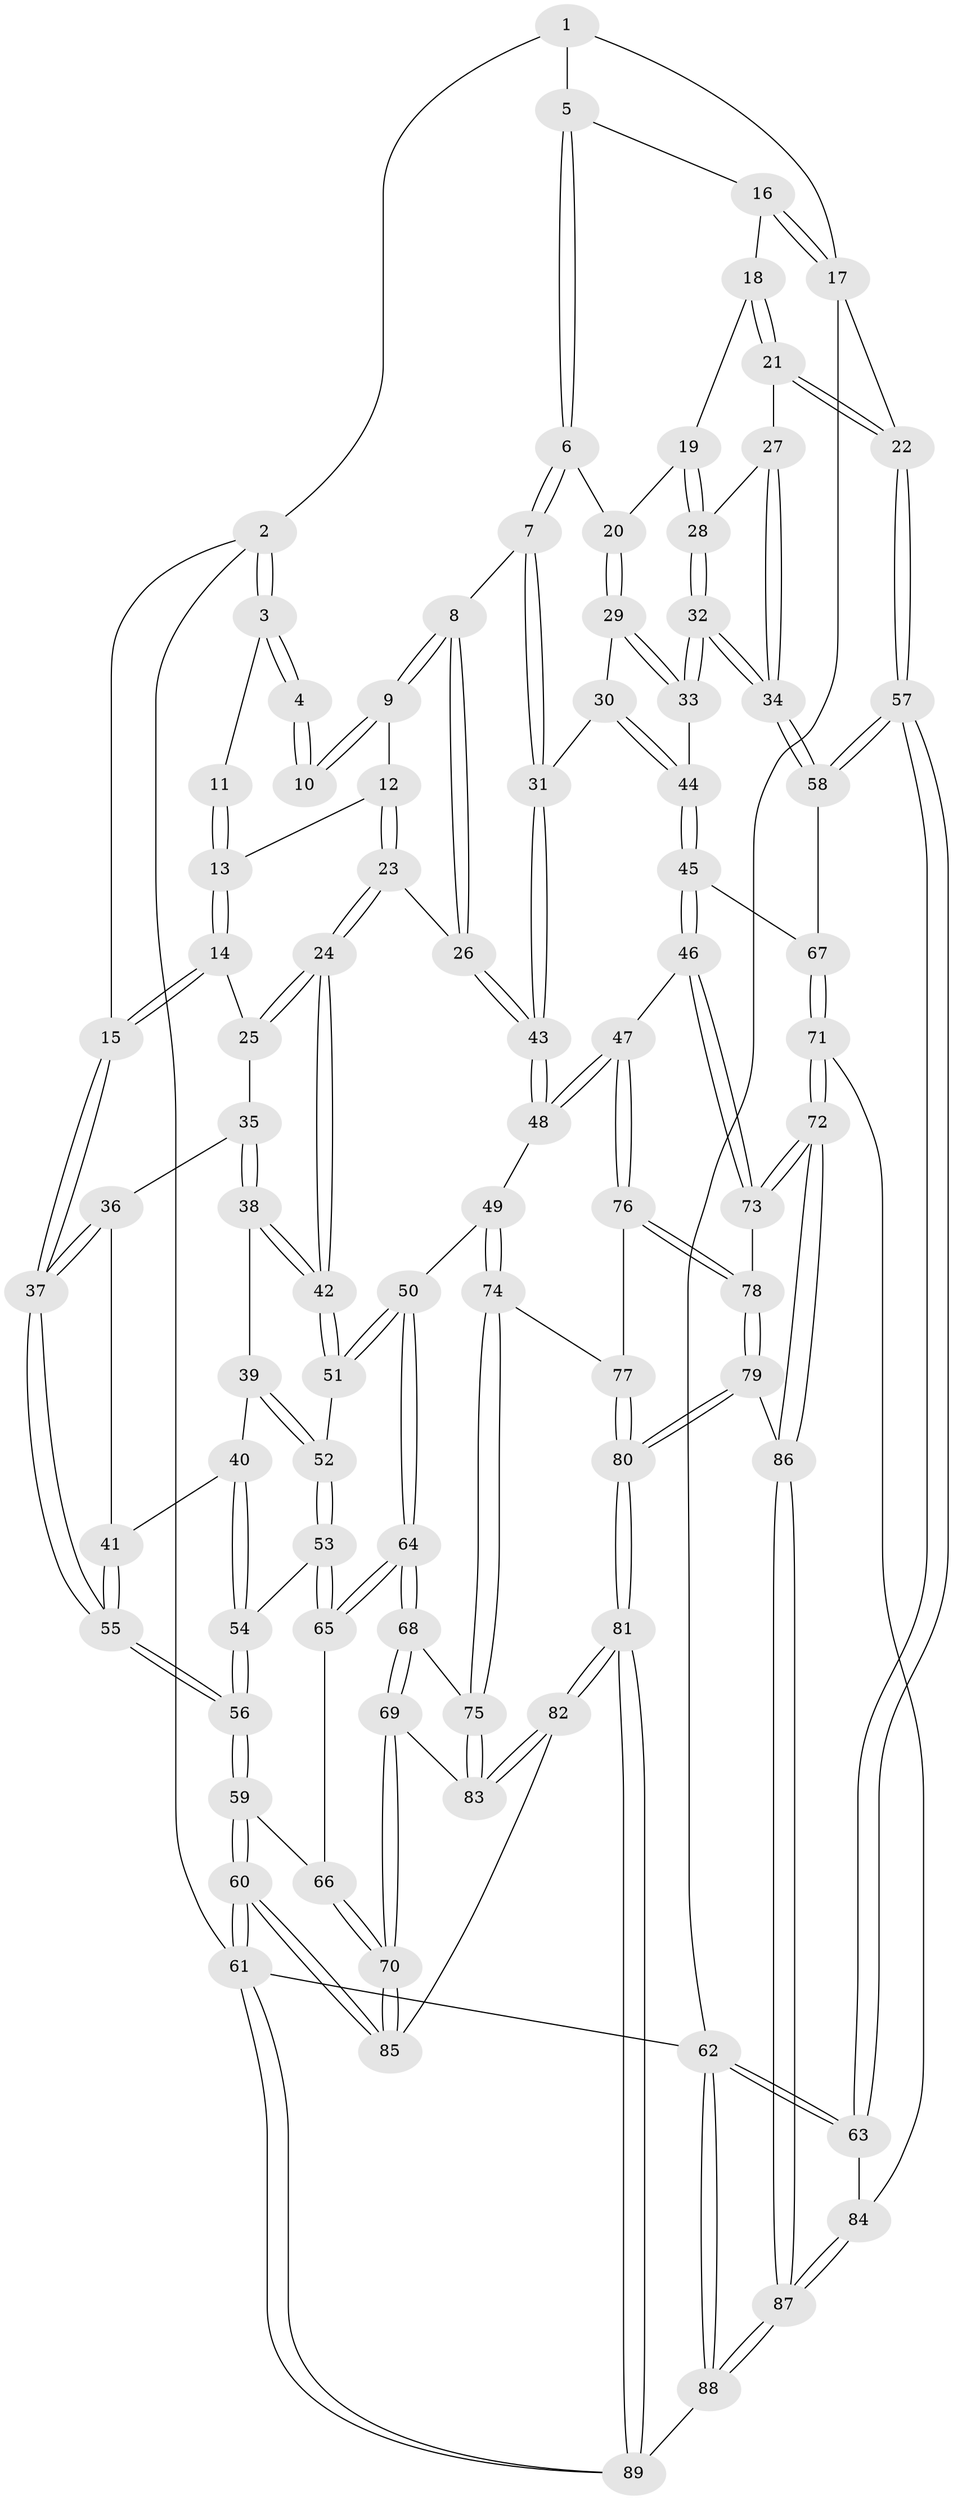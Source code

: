 // Generated by graph-tools (version 1.1) at 2025/27/03/09/25 03:27:08]
// undirected, 89 vertices, 219 edges
graph export_dot {
graph [start="1"]
  node [color=gray90,style=filled];
  1 [pos="+0.6258269622306002+0"];
  2 [pos="+0+0"];
  3 [pos="+0+0"];
  4 [pos="+0.537540983257914+0"];
  5 [pos="+0.7033016464877064+0.046121905103908234"];
  6 [pos="+0.6876556994126578+0.1391264674866031"];
  7 [pos="+0.583944792708187+0.2641578202259559"];
  8 [pos="+0.4544538811769206+0.2158596339215122"];
  9 [pos="+0.43089281391122297+0.1906987189863501"];
  10 [pos="+0.42203151732944283+0.13801381098152865"];
  11 [pos="+0.2626394334106997+0.12017577869497778"];
  12 [pos="+0.3327070522946171+0.23422843917078395"];
  13 [pos="+0.26874115279753563+0.1768753305558017"];
  14 [pos="+0.1930900316970872+0.27575721190480357"];
  15 [pos="+0+0"];
  16 [pos="+0.8522457729719516+0.09556195332135559"];
  17 [pos="+1+0.03261774297479433"];
  18 [pos="+0.9101641317411912+0.22585197763026968"];
  19 [pos="+0.8295672681434463+0.28184615974498034"];
  20 [pos="+0.7989288844797429+0.27774927558921847"];
  21 [pos="+1+0.26431640953155083"];
  22 [pos="+1+0.25926130864837443"];
  23 [pos="+0.3051044248866822+0.35313731108457486"];
  24 [pos="+0.25644383717950703+0.3637933768455209"];
  25 [pos="+0.2020134698911688+0.30516391395982234"];
  26 [pos="+0.3729232368258165+0.3735544314020315"];
  27 [pos="+0.9343677592505629+0.339634111110208"];
  28 [pos="+0.8800442889685075+0.33883305017288495"];
  29 [pos="+0.7586935837822885+0.3644259722561976"];
  30 [pos="+0.6071477927267253+0.30301231201436907"];
  31 [pos="+0.5839170535233009+0.26638580257346217"];
  32 [pos="+0.8384305733285174+0.48327630902846636"];
  33 [pos="+0.7627409114107638+0.4455993525338879"];
  34 [pos="+0.912450125572607+0.5637755119277319"];
  35 [pos="+0.09006744415407641+0.3465900720947134"];
  36 [pos="+0.062070036129058495+0.3307939968618673"];
  37 [pos="+0+0"];
  38 [pos="+0.09883486399751251+0.39043531666753345"];
  39 [pos="+0.0729578827999772+0.4350090595277902"];
  40 [pos="+0.039395759999015845+0.4372522157072407"];
  41 [pos="+0.012819866472708063+0.4319350641746051"];
  42 [pos="+0.2245933785821704+0.4285069884629478"];
  43 [pos="+0.4459814296683516+0.43507883427885036"];
  44 [pos="+0.652591615169761+0.47576484990697887"];
  45 [pos="+0.5831336099619602+0.5570310777058408"];
  46 [pos="+0.5134303149162798+0.5739601806898899"];
  47 [pos="+0.479942285080747+0.5663187637717979"];
  48 [pos="+0.477998228603669+0.5656198024170367"];
  49 [pos="+0.4557446674735709+0.5751903050438637"];
  50 [pos="+0.26222089103444174+0.5743350809002716"];
  51 [pos="+0.21777119085047414+0.46544876530359885"];
  52 [pos="+0.12014295433960642+0.4839456717210446"];
  53 [pos="+0.09060967953347718+0.5271913239794428"];
  54 [pos="+0.05597414487906485+0.515543908790213"];
  55 [pos="+0+0.4666750249833043"];
  56 [pos="+0+0.5404913211870124"];
  57 [pos="+1+0.6950851485246161"];
  58 [pos="+0.9501914891226221+0.6151657751133354"];
  59 [pos="+0+0.5691509222534141"];
  60 [pos="+0+1"];
  61 [pos="+0+1"];
  62 [pos="+1+1"];
  63 [pos="+1+0.7663413196597679"];
  64 [pos="+0.19621879126199437+0.6538131996264253"];
  65 [pos="+0.09705891885676822+0.602145009480184"];
  66 [pos="+0.015880088920007005+0.6194738876927283"];
  67 [pos="+0.7275791901695667+0.6474942573171029"];
  68 [pos="+0.19599283548179003+0.6599571273548148"];
  69 [pos="+0.1571786467905396+0.7443419028798178"];
  70 [pos="+0.0901199509330351+0.8267356927372065"];
  71 [pos="+0.6697582745213768+0.8236611184980615"];
  72 [pos="+0.6695204450647444+0.82379540189133"];
  73 [pos="+0.5752558150212329+0.7551072466022329"];
  74 [pos="+0.3671836639428936+0.7478415381074344"];
  75 [pos="+0.3496038781108401+0.7642973460397765"];
  76 [pos="+0.4651842717577009+0.7778583129572216"];
  77 [pos="+0.4506996938450402+0.7793026395441779"];
  78 [pos="+0.5023691417184983+0.8026711349897394"];
  79 [pos="+0.4879833017080693+0.8566112868577206"];
  80 [pos="+0.3689699904977235+0.9457433505817262"];
  81 [pos="+0.35924279785006846+0.954435292113738"];
  82 [pos="+0.3469923196942526+0.9390180180533391"];
  83 [pos="+0.33636293918952814+0.8319405788437234"];
  84 [pos="+0.8479306669605059+0.8289060625094037"];
  85 [pos="+0.0739717785202294+0.8580910666870822"];
  86 [pos="+0.6415579129882939+0.9028609475158816"];
  87 [pos="+0.6346179339816007+1"];
  88 [pos="+0.6287458859833119+1"];
  89 [pos="+0.4133905315153509+1"];
  1 -- 2;
  1 -- 5;
  1 -- 17;
  2 -- 3;
  2 -- 3;
  2 -- 15;
  2 -- 61;
  3 -- 4;
  3 -- 4;
  3 -- 11;
  4 -- 10;
  4 -- 10;
  5 -- 6;
  5 -- 6;
  5 -- 16;
  6 -- 7;
  6 -- 7;
  6 -- 20;
  7 -- 8;
  7 -- 31;
  7 -- 31;
  8 -- 9;
  8 -- 9;
  8 -- 26;
  8 -- 26;
  9 -- 10;
  9 -- 10;
  9 -- 12;
  11 -- 13;
  11 -- 13;
  12 -- 13;
  12 -- 23;
  12 -- 23;
  13 -- 14;
  13 -- 14;
  14 -- 15;
  14 -- 15;
  14 -- 25;
  15 -- 37;
  15 -- 37;
  16 -- 17;
  16 -- 17;
  16 -- 18;
  17 -- 22;
  17 -- 62;
  18 -- 19;
  18 -- 21;
  18 -- 21;
  19 -- 20;
  19 -- 28;
  19 -- 28;
  20 -- 29;
  20 -- 29;
  21 -- 22;
  21 -- 22;
  21 -- 27;
  22 -- 57;
  22 -- 57;
  23 -- 24;
  23 -- 24;
  23 -- 26;
  24 -- 25;
  24 -- 25;
  24 -- 42;
  24 -- 42;
  25 -- 35;
  26 -- 43;
  26 -- 43;
  27 -- 28;
  27 -- 34;
  27 -- 34;
  28 -- 32;
  28 -- 32;
  29 -- 30;
  29 -- 33;
  29 -- 33;
  30 -- 31;
  30 -- 44;
  30 -- 44;
  31 -- 43;
  31 -- 43;
  32 -- 33;
  32 -- 33;
  32 -- 34;
  32 -- 34;
  33 -- 44;
  34 -- 58;
  34 -- 58;
  35 -- 36;
  35 -- 38;
  35 -- 38;
  36 -- 37;
  36 -- 37;
  36 -- 41;
  37 -- 55;
  37 -- 55;
  38 -- 39;
  38 -- 42;
  38 -- 42;
  39 -- 40;
  39 -- 52;
  39 -- 52;
  40 -- 41;
  40 -- 54;
  40 -- 54;
  41 -- 55;
  41 -- 55;
  42 -- 51;
  42 -- 51;
  43 -- 48;
  43 -- 48;
  44 -- 45;
  44 -- 45;
  45 -- 46;
  45 -- 46;
  45 -- 67;
  46 -- 47;
  46 -- 73;
  46 -- 73;
  47 -- 48;
  47 -- 48;
  47 -- 76;
  47 -- 76;
  48 -- 49;
  49 -- 50;
  49 -- 74;
  49 -- 74;
  50 -- 51;
  50 -- 51;
  50 -- 64;
  50 -- 64;
  51 -- 52;
  52 -- 53;
  52 -- 53;
  53 -- 54;
  53 -- 65;
  53 -- 65;
  54 -- 56;
  54 -- 56;
  55 -- 56;
  55 -- 56;
  56 -- 59;
  56 -- 59;
  57 -- 58;
  57 -- 58;
  57 -- 63;
  57 -- 63;
  58 -- 67;
  59 -- 60;
  59 -- 60;
  59 -- 66;
  60 -- 61;
  60 -- 61;
  60 -- 85;
  60 -- 85;
  61 -- 89;
  61 -- 89;
  61 -- 62;
  62 -- 63;
  62 -- 63;
  62 -- 88;
  62 -- 88;
  63 -- 84;
  64 -- 65;
  64 -- 65;
  64 -- 68;
  64 -- 68;
  65 -- 66;
  66 -- 70;
  66 -- 70;
  67 -- 71;
  67 -- 71;
  68 -- 69;
  68 -- 69;
  68 -- 75;
  69 -- 70;
  69 -- 70;
  69 -- 83;
  70 -- 85;
  70 -- 85;
  71 -- 72;
  71 -- 72;
  71 -- 84;
  72 -- 73;
  72 -- 73;
  72 -- 86;
  72 -- 86;
  73 -- 78;
  74 -- 75;
  74 -- 75;
  74 -- 77;
  75 -- 83;
  75 -- 83;
  76 -- 77;
  76 -- 78;
  76 -- 78;
  77 -- 80;
  77 -- 80;
  78 -- 79;
  78 -- 79;
  79 -- 80;
  79 -- 80;
  79 -- 86;
  80 -- 81;
  80 -- 81;
  81 -- 82;
  81 -- 82;
  81 -- 89;
  81 -- 89;
  82 -- 83;
  82 -- 83;
  82 -- 85;
  84 -- 87;
  84 -- 87;
  86 -- 87;
  86 -- 87;
  87 -- 88;
  87 -- 88;
  88 -- 89;
}
